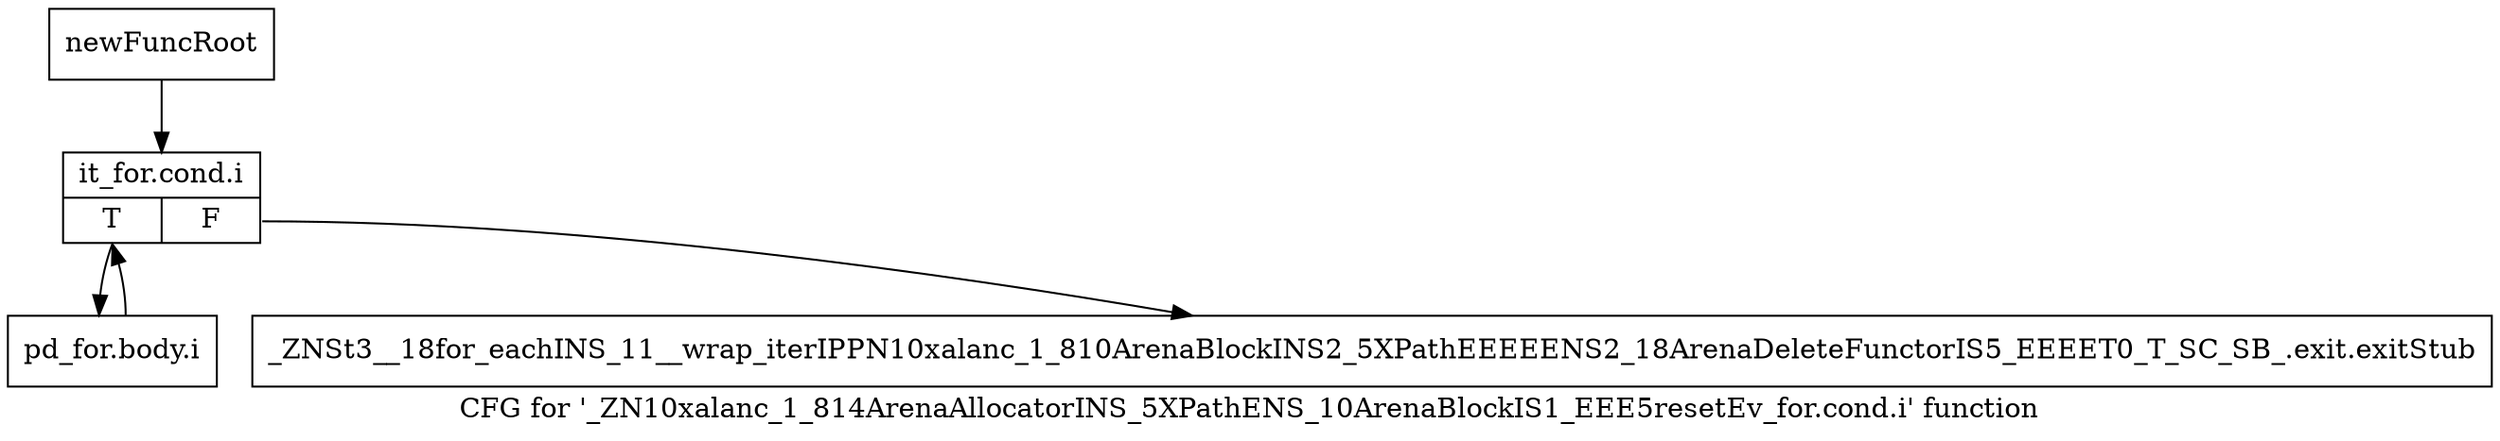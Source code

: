 digraph "CFG for '_ZN10xalanc_1_814ArenaAllocatorINS_5XPathENS_10ArenaBlockIS1_EEE5resetEv_for.cond.i' function" {
	label="CFG for '_ZN10xalanc_1_814ArenaAllocatorINS_5XPathENS_10ArenaBlockIS1_EEE5resetEv_for.cond.i' function";

	Node0x9e6c730 [shape=record,label="{newFuncRoot}"];
	Node0x9e6c730 -> Node0x9e6c7d0;
	Node0x9e6c780 [shape=record,label="{_ZNSt3__18for_eachINS_11__wrap_iterIPPN10xalanc_1_810ArenaBlockINS2_5XPathEEEEENS2_18ArenaDeleteFunctorIS5_EEEET0_T_SC_SB_.exit.exitStub}"];
	Node0x9e6c7d0 [shape=record,label="{it_for.cond.i|{<s0>T|<s1>F}}"];
	Node0x9e6c7d0:s0 -> Node0x9e6c820;
	Node0x9e6c7d0:s1 -> Node0x9e6c780;
	Node0x9e6c820 [shape=record,label="{pd_for.body.i}"];
	Node0x9e6c820 -> Node0x9e6c7d0;
}
